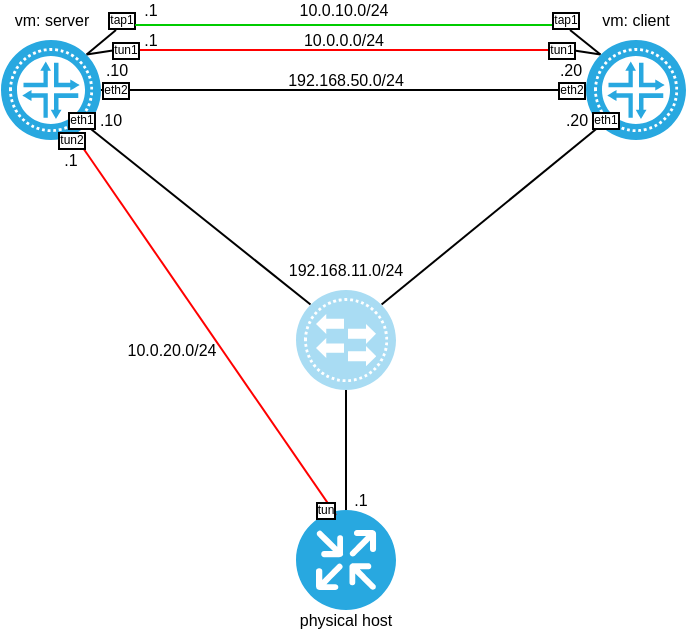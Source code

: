 <mxfile version="11.1.4" type="device"><diagram id="ujWc3p5u6fsP5PGZTedv" name="Page-1"><mxGraphModel dx="434" dy="327" grid="1" gridSize="10" guides="1" tooltips="1" connect="1" arrows="1" fold="1" page="1" pageScale="1" pageWidth="1169" pageHeight="827" math="0" shadow="0"><root><mxCell id="0"/><mxCell id="1" parent="0"/><mxCell id="M6fB-wixZd2euKr1W-ZM-16" value="" style="verticalLabelPosition=bottom;html=1;fillColor=#28A8E0;verticalAlign=top;points=[[0.145,0.145,0],[0.856,0.145,0],[0.855,0.855,0],[0.145,0.855,0],[0.5,0,0], [1,0.5,0], [0.5,1,0],[0,0.5,0]];pointerEvents=1;align=center;shape=mxgraph.cisco_safe.capability.l2_l3_network_virtual;fontSize=8;" parent="1" vertex="1"><mxGeometry x="302.5" y="165" width="50" height="50" as="geometry"/></mxCell><mxCell id="M6fB-wixZd2euKr1W-ZM-6" style="rounded=0;orthogonalLoop=1;jettySize=auto;html=1;exitX=1;exitY=0.5;exitDx=0;exitDy=0;exitPerimeter=0;entryX=0;entryY=0.5;entryDx=0;entryDy=0;entryPerimeter=0;endArrow=none;endFill=0;" parent="1" source="M6fB-wixZd2euKr1W-ZM-16" target="M6fB-wixZd2euKr1W-ZM-15" edge="1"><mxGeometry relative="1" as="geometry"><mxPoint x="630.31" y="192.552" as="targetPoint"/><mxPoint x="319.966" y="192.552" as="sourcePoint"/></mxGeometry></mxCell><mxCell id="M6fB-wixZd2euKr1W-ZM-7" style="rounded=0;orthogonalLoop=1;jettySize=auto;html=1;exitX=0.855;exitY=0.855;exitDx=0;exitDy=0;exitPerimeter=0;endArrow=none;endFill=0;entryX=0.145;entryY=0.145;entryDx=0;entryDy=0;entryPerimeter=0;" parent="1" source="M6fB-wixZd2euKr1W-ZM-16" target="M6fB-wixZd2euKr1W-ZM-13" edge="1"><mxGeometry relative="1" as="geometry"><mxPoint x="440" y="360" as="targetPoint"/><mxPoint x="307.5" y="215" as="sourcePoint"/></mxGeometry></mxCell><mxCell id="M6fB-wixZd2euKr1W-ZM-8" style="edgeStyle=none;rounded=0;orthogonalLoop=1;jettySize=auto;html=1;exitX=0.145;exitY=0.855;exitDx=0;exitDy=0;exitPerimeter=0;entryX=0.856;entryY=0.145;entryDx=0;entryDy=0;entryPerimeter=0;endArrow=none;endFill=0;" parent="1" source="M6fB-wixZd2euKr1W-ZM-15" target="M6fB-wixZd2euKr1W-ZM-13" edge="1"><mxGeometry relative="1" as="geometry"><mxPoint x="642.5" y="215" as="sourcePoint"/></mxGeometry></mxCell><mxCell id="M6fB-wixZd2euKr1W-ZM-17" style="edgeStyle=none;rounded=0;orthogonalLoop=1;jettySize=auto;html=1;exitX=0.5;exitY=0;exitDx=0;exitDy=0;exitPerimeter=0;entryX=0.5;entryY=1;entryDx=0;entryDy=0;entryPerimeter=0;endArrow=none;endFill=0;fontSize=8;" parent="1" source="M6fB-wixZd2euKr1W-ZM-18" target="M6fB-wixZd2euKr1W-ZM-13" edge="1"><mxGeometry relative="1" as="geometry"><mxPoint x="475" y="370" as="sourcePoint"/></mxGeometry></mxCell><mxCell id="M6fB-wixZd2euKr1W-ZM-9" value="192.168.50.0/24" style="text;html=1;strokeColor=none;fillColor=none;align=center;verticalAlign=middle;whiteSpace=wrap;rounded=0;fontSize=8;" parent="1" vertex="1"><mxGeometry x="440" y="180" width="70" height="10" as="geometry"/></mxCell><mxCell id="M6fB-wixZd2euKr1W-ZM-13" value="" style="verticalLabelPosition=bottom;html=1;fillColor=#28A8E0;verticalAlign=top;points=[[0.145,0.145,0],[0.856,0.145,0],[0.855,0.855,0],[0.145,0.855,0],[0.5,0,0], [1,0.5,0], [0.5,1,0],[0,0.5,0]];pointerEvents=1;align=center;shape=mxgraph.cisco_safe.capability.virtual_l2_switching;fontSize=8;opacity=40;" parent="1" vertex="1"><mxGeometry x="450" y="290" width="50" height="50" as="geometry"/></mxCell><mxCell id="M6fB-wixZd2euKr1W-ZM-45" style="edgeStyle=none;rounded=0;orthogonalLoop=1;jettySize=auto;html=1;exitX=0.145;exitY=0.145;exitDx=0;exitDy=0;exitPerimeter=0;entryX=1;entryY=0.5;entryDx=0;entryDy=0;endArrow=none;endFill=0;fontSize=6;" parent="1" source="M6fB-wixZd2euKr1W-ZM-15" target="M6fB-wixZd2euKr1W-ZM-43" edge="1"><mxGeometry relative="1" as="geometry"/></mxCell><mxCell id="M6fB-wixZd2euKr1W-ZM-15" value="" style="verticalLabelPosition=bottom;html=1;fillColor=#28A8E0;verticalAlign=top;points=[[0.145,0.145,0],[0.856,0.145,0],[0.855,0.855,0],[0.145,0.855,0],[0.5,0,0], [1,0.5,0], [0.5,1,0],[0,0.5,0]];pointerEvents=1;align=center;shape=mxgraph.cisco_safe.capability.l2_l3_network_virtual;fontSize=8;" parent="1" vertex="1"><mxGeometry x="595" y="165" width="50" height="50" as="geometry"/></mxCell><mxCell id="M6fB-wixZd2euKr1W-ZM-41" style="edgeStyle=none;rounded=0;orthogonalLoop=1;jettySize=auto;html=1;exitX=0.856;exitY=0.145;exitDx=0;exitDy=0;exitPerimeter=0;entryX=0;entryY=0.5;entryDx=0;entryDy=0;endArrow=none;endFill=0;fontSize=6;" parent="1" source="M6fB-wixZd2euKr1W-ZM-16" target="M6fB-wixZd2euKr1W-ZM-37" edge="1"><mxGeometry relative="1" as="geometry"/></mxCell><mxCell id="M6fB-wixZd2euKr1W-ZM-18" value="" style="verticalLabelPosition=bottom;html=1;fillColor=#28A8E0;verticalAlign=top;points=[[0.145,0.145,0],[0.856,0.145,0],[0.855,0.855,0],[0.145,0.855,0],[0.5,0,0], [1,0.5,0], [0.5,1,0],[0,0.5,0]];pointerEvents=1;align=center;shape=mxgraph.cisco_safe.capability.routing;fontSize=8;" parent="1" vertex="1"><mxGeometry x="450" y="400" width="50" height="50" as="geometry"/></mxCell><mxCell id="M6fB-wixZd2euKr1W-ZM-19" value="192.168.11.0/24" style="text;html=1;strokeColor=none;fillColor=none;align=center;verticalAlign=middle;whiteSpace=wrap;rounded=0;fontSize=8;" parent="1" vertex="1"><mxGeometry x="440" y="275" width="70" height="10" as="geometry"/></mxCell><mxCell id="M6fB-wixZd2euKr1W-ZM-21" value=".10" style="text;html=1;strokeColor=none;fillColor=none;align=center;verticalAlign=middle;whiteSpace=wrap;rounded=0;fontSize=8;" parent="1" vertex="1"><mxGeometry x="352.5" y="175" width="15" height="10" as="geometry"/></mxCell><mxCell id="M6fB-wixZd2euKr1W-ZM-22" value="vm: server" style="text;html=1;strokeColor=none;fillColor=none;align=center;verticalAlign=middle;whiteSpace=wrap;rounded=0;fontSize=8;" parent="1" vertex="1"><mxGeometry x="307.5" y="150" width="40" height="10" as="geometry"/></mxCell><mxCell id="M6fB-wixZd2euKr1W-ZM-25" value="vm: client" style="text;html=1;strokeColor=none;fillColor=none;align=center;verticalAlign=middle;whiteSpace=wrap;rounded=0;fontSize=8;" parent="1" vertex="1"><mxGeometry x="600" y="150" width="40" height="10" as="geometry"/></mxCell><mxCell id="M6fB-wixZd2euKr1W-ZM-26" value="physical host" style="text;html=1;strokeColor=none;fillColor=none;align=center;verticalAlign=middle;whiteSpace=wrap;rounded=0;fontSize=8;" parent="1" vertex="1"><mxGeometry x="450" y="450" width="50" height="10" as="geometry"/></mxCell><mxCell id="M6fB-wixZd2euKr1W-ZM-29" value=".10" style="text;html=1;strokeColor=none;fillColor=none;align=center;verticalAlign=middle;whiteSpace=wrap;rounded=0;fontSize=8;" parent="1" vertex="1"><mxGeometry x="350" y="200" width="15" height="10" as="geometry"/></mxCell><mxCell id="M6fB-wixZd2euKr1W-ZM-30" value=".20" style="text;html=1;strokeColor=none;fillColor=none;align=center;verticalAlign=middle;whiteSpace=wrap;rounded=0;fontSize=8;" parent="1" vertex="1"><mxGeometry x="580" y="175" width="15" height="10" as="geometry"/></mxCell><mxCell id="M6fB-wixZd2euKr1W-ZM-31" value=".20" style="text;html=1;strokeColor=none;fillColor=none;align=center;verticalAlign=middle;whiteSpace=wrap;rounded=0;fontSize=8;" parent="1" vertex="1"><mxGeometry x="582.5" y="200" width="15" height="10" as="geometry"/></mxCell><mxCell id="M6fB-wixZd2euKr1W-ZM-32" value=".1" style="text;html=1;strokeColor=none;fillColor=none;align=center;verticalAlign=middle;whiteSpace=wrap;rounded=0;fontSize=8;" parent="1" vertex="1"><mxGeometry x="475" y="390" width="15" height="10" as="geometry"/></mxCell><mxCell id="M6fB-wixZd2euKr1W-ZM-33" value="eth1" style="text;html=1;strokeColor=none;fillColor=none;align=center;verticalAlign=middle;whiteSpace=wrap;rounded=0;fontSize=6;labelBackgroundColor=#ffffff;labelBorderColor=#000000;" parent="1" vertex="1"><mxGeometry x="332.5" y="200" width="20" height="10" as="geometry"/></mxCell><mxCell id="M6fB-wixZd2euKr1W-ZM-34" value="eth1" style="text;html=1;strokeColor=none;fillColor=none;align=center;verticalAlign=middle;whiteSpace=wrap;rounded=0;fontSize=6;labelBackgroundColor=#ffffff;labelBorderColor=#000000;" parent="1" vertex="1"><mxGeometry x="595" y="200" width="20" height="10" as="geometry"/></mxCell><mxCell id="M6fB-wixZd2euKr1W-ZM-35" value="eth2" style="text;html=1;strokeColor=none;fillColor=none;align=center;verticalAlign=middle;whiteSpace=wrap;rounded=0;fontSize=6;labelBackgroundColor=#ffffff;labelBorderColor=#000000;" parent="1" vertex="1"><mxGeometry x="577.5" y="185" width="20" height="10" as="geometry"/></mxCell><mxCell id="M6fB-wixZd2euKr1W-ZM-36" value="eth2" style="text;html=1;strokeColor=none;fillColor=none;align=center;verticalAlign=middle;whiteSpace=wrap;rounded=0;fontSize=6;labelBackgroundColor=#ffffff;labelBorderColor=#000000;" parent="1" vertex="1"><mxGeometry x="350" y="185" width="20" height="10" as="geometry"/></mxCell><mxCell id="M6fB-wixZd2euKr1W-ZM-44" value="" style="edgeStyle=none;rounded=0;orthogonalLoop=1;jettySize=auto;html=1;endArrow=none;endFill=0;fontSize=6;strokeColor=#FF0000;" parent="1" source="M6fB-wixZd2euKr1W-ZM-37" target="M6fB-wixZd2euKr1W-ZM-43" edge="1"><mxGeometry relative="1" as="geometry"/></mxCell><mxCell id="M6fB-wixZd2euKr1W-ZM-64" style="edgeStyle=none;rounded=0;orthogonalLoop=1;jettySize=auto;html=1;exitX=1;exitY=0.75;exitDx=0;exitDy=0;entryX=1;entryY=0.75;entryDx=0;entryDy=0;endArrow=none;endFill=0;strokeColor=#FF0000;fontSize=6;" parent="1" source="acDyte853oZd6PmK6G9i-1" target="M6fB-wixZd2euKr1W-ZM-62" edge="1"><mxGeometry relative="1" as="geometry"/></mxCell><mxCell id="M6fB-wixZd2euKr1W-ZM-37" value="tun1" style="text;html=1;strokeColor=none;fillColor=none;align=center;verticalAlign=middle;whiteSpace=wrap;rounded=0;fontSize=6;labelBackgroundColor=#ffffff;labelBorderColor=#000000;" parent="1" vertex="1"><mxGeometry x="360" y="165" width="10" height="10" as="geometry"/></mxCell><mxCell id="M6fB-wixZd2euKr1W-ZM-43" value="tun1" style="text;html=1;strokeColor=none;fillColor=none;align=center;verticalAlign=middle;whiteSpace=wrap;rounded=0;fontSize=6;labelBackgroundColor=#ffffff;labelBorderColor=#000000;" parent="1" vertex="1"><mxGeometry x="577.5" y="165" width="10" height="10" as="geometry"/></mxCell><mxCell id="M6fB-wixZd2euKr1W-ZM-51" style="edgeStyle=none;rounded=0;orthogonalLoop=1;jettySize=auto;html=1;exitX=0.856;exitY=0.145;exitDx=0;exitDy=0;exitPerimeter=0;entryX=0.25;entryY=1;entryDx=0;entryDy=0;endArrow=none;endFill=0;fontSize=6;" parent="1" source="M6fB-wixZd2euKr1W-ZM-16" target="M6fB-wixZd2euKr1W-ZM-52" edge="1"><mxGeometry relative="1" as="geometry"><mxPoint x="342.775" y="157.25" as="sourcePoint"/></mxGeometry></mxCell><mxCell id="M6fB-wixZd2euKr1W-ZM-52" value="tap1" style="text;html=1;strokeColor=none;fillColor=none;align=center;verticalAlign=middle;whiteSpace=wrap;rounded=0;fontSize=6;labelBackgroundColor=#ffffff;labelBorderColor=#000000;" parent="1" vertex="1"><mxGeometry x="357.5" y="150" width="10" height="10" as="geometry"/></mxCell><mxCell id="M6fB-wixZd2euKr1W-ZM-53" value="" style="edgeStyle=none;rounded=0;orthogonalLoop=1;jettySize=auto;html=1;endArrow=none;endFill=0;fontSize=6;exitX=1.206;exitY=0.744;exitDx=0;exitDy=0;exitPerimeter=0;entryX=0;entryY=0.75;entryDx=0;entryDy=0;strokeColor=#00CC00;" parent="1" source="M6fB-wixZd2euKr1W-ZM-52" target="M6fB-wixZd2euKr1W-ZM-54" edge="1"><mxGeometry relative="1" as="geometry"/></mxCell><mxCell id="M6fB-wixZd2euKr1W-ZM-54" value="tap1" style="text;html=1;strokeColor=none;fillColor=none;align=center;verticalAlign=middle;whiteSpace=wrap;rounded=0;fontSize=6;labelBackgroundColor=#ffffff;labelBorderColor=#000000;" parent="1" vertex="1"><mxGeometry x="579.5" y="150" width="10" height="10" as="geometry"/></mxCell><mxCell id="M6fB-wixZd2euKr1W-ZM-55" style="edgeStyle=none;rounded=0;orthogonalLoop=1;jettySize=auto;html=1;exitX=0.145;exitY=0.145;exitDx=0;exitDy=0;exitPerimeter=0;endArrow=none;endFill=0;fontSize=6;entryX=0.75;entryY=1;entryDx=0;entryDy=0;" parent="1" source="M6fB-wixZd2euKr1W-ZM-15" target="M6fB-wixZd2euKr1W-ZM-54" edge="1"><mxGeometry relative="1" as="geometry"><mxPoint x="599.75" y="157.25" as="sourcePoint"/></mxGeometry></mxCell><mxCell id="M6fB-wixZd2euKr1W-ZM-56" value="10.0.0.0/24" style="text;html=1;strokeColor=none;fillColor=none;align=center;verticalAlign=middle;whiteSpace=wrap;rounded=0;fontSize=8;" parent="1" vertex="1"><mxGeometry x="439" y="160" width="70" height="10" as="geometry"/></mxCell><mxCell id="M6fB-wixZd2euKr1W-ZM-57" value="10.0.10.0/24" style="text;html=1;strokeColor=none;fillColor=none;align=center;verticalAlign=middle;whiteSpace=wrap;rounded=0;fontSize=8;" parent="1" vertex="1"><mxGeometry x="438.5" y="145" width="70" height="10" as="geometry"/></mxCell><mxCell id="M6fB-wixZd2euKr1W-ZM-58" value=".1" style="text;html=1;strokeColor=none;fillColor=none;align=center;verticalAlign=middle;whiteSpace=wrap;rounded=0;fontSize=8;" parent="1" vertex="1"><mxGeometry x="370" y="160" width="15" height="10" as="geometry"/></mxCell><mxCell id="M6fB-wixZd2euKr1W-ZM-59" value=".1&lt;br&gt;" style="text;html=1;strokeColor=none;fillColor=none;align=center;verticalAlign=middle;whiteSpace=wrap;rounded=0;fontSize=8;" parent="1" vertex="1"><mxGeometry x="370" y="145" width="15" height="10" as="geometry"/></mxCell><mxCell id="M6fB-wixZd2euKr1W-ZM-62" value="tun" style="text;html=1;strokeColor=none;fillColor=none;align=center;verticalAlign=middle;whiteSpace=wrap;rounded=0;fontSize=6;labelBackgroundColor=#ffffff;labelBorderColor=#000000;" parent="1" vertex="1"><mxGeometry x="460" y="395" width="10" height="10" as="geometry"/></mxCell><mxCell id="acDyte853oZd6PmK6G9i-1" value="tun2" style="text;html=1;strokeColor=none;fillColor=none;align=center;verticalAlign=middle;whiteSpace=wrap;rounded=0;fontSize=6;labelBackgroundColor=#ffffff;labelBorderColor=#000000;" vertex="1" parent="1"><mxGeometry x="332.5" y="210" width="10" height="10" as="geometry"/></mxCell><mxCell id="acDyte853oZd6PmK6G9i-5" value=".1" style="text;html=1;strokeColor=none;fillColor=none;align=center;verticalAlign=middle;whiteSpace=wrap;rounded=0;fontSize=8;" vertex="1" parent="1"><mxGeometry x="330" y="220" width="15" height="10" as="geometry"/></mxCell><mxCell id="acDyte853oZd6PmK6G9i-6" value="10.0.20.0/24" style="text;html=1;strokeColor=none;fillColor=none;align=center;verticalAlign=middle;whiteSpace=wrap;rounded=0;fontSize=8;" vertex="1" parent="1"><mxGeometry x="362.5" y="315" width="50" height="10" as="geometry"/></mxCell></root></mxGraphModel></diagram></mxfile>